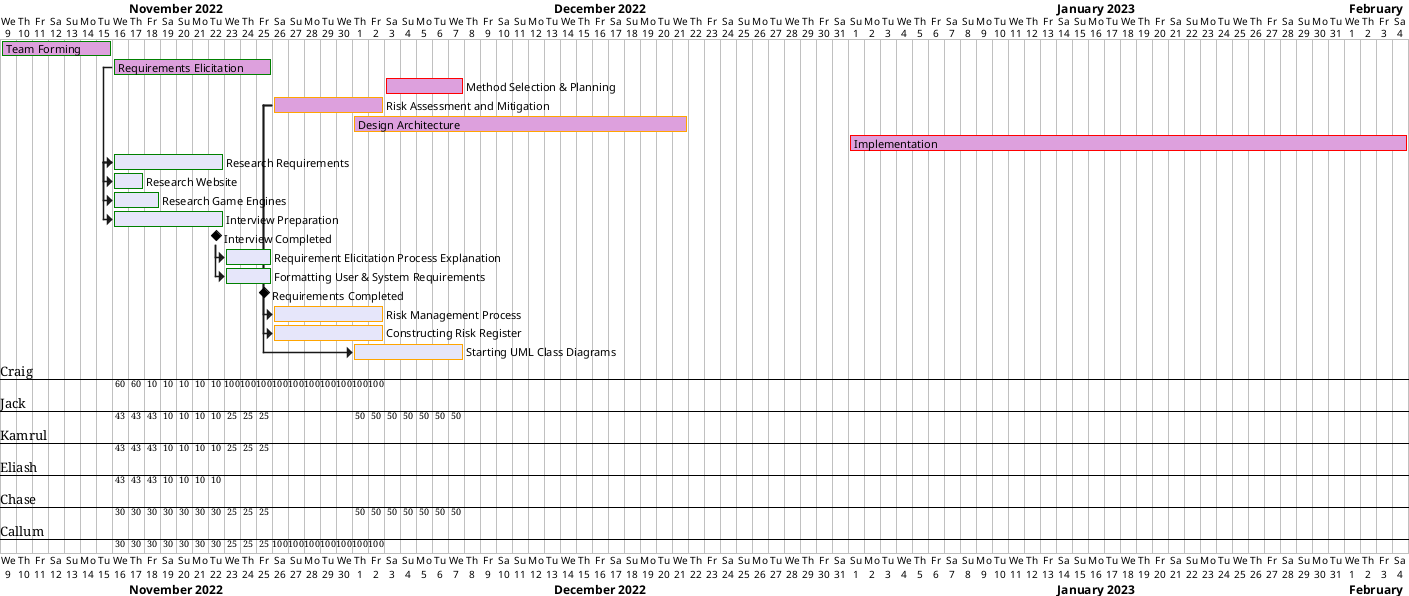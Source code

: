 ' Preview with Alt D
' Date: 01-12-2022
@startgantt
hide ressources names
'Main Goals
[Team Forming] lasts 7 days and is colored in Plum/Green
[Requirements Elicitation] lasts 10 days and is colored in Plum/Green
[Method Selection & Planning] lasts 5 days and is colored in Plum/Red
[Risk Assessment and Mitigation] lasts 7 days and is colored in Plum/Orange
[Design Architecture] lasts 21 days and is colored in Plum/Orange
[Implementation] lasts 35 days and is colored in Plum/Red
Project starts 2022-11-09
[Team Forming] starts 2022-11-09
[Requirements Elicitation] starts 2022-11-16
[Method Selection & Planning] starts 2022-12-03
[Risk Assessment and Mitigation] starts 2022-11-26
[Design Architecture] starts 2022-12-01
[Implementation] starts 2023-01-01

'Requirements
[Research Requirements] lasts 7 days and is colored in Lavender/Green and starts after [Requirements Elicitation]'s start
[Research Website] on {Craig:50%} lasts 1 days and is colored in Lavender/Green and starts after [Research Requirements]'s start
[Research Game Engines] on {Jack:33%}{Kamrul:33%}{Eliash:33%} lasts 2 days and is colored in Lavender/Green and starts after [Research Requirements]'s start
[Interview Preparation] on {Chase:30%}{Callum:30%}{Jack:10%}{Kamrul:10%}{Eliash:10%}{Craig:10%} lasts 7 days and is colored in Lavender/Green and starts after [Research Requirements]’s start
[Interview Completed] happens at [Interview Preparation]’s end

[Requirement Elicitation Process Explanation] on {Craig:100%} lasts 3 days and is colored in Lavender/Green and starts after [Interview Completed]'s end
[Formatting User & System Requirements] on {Callum:25%}{Jack:25%}{Kamrul:25%}{Chase:25%} lasts 3 days and is colored in Lavender/Green and starts after [Interview Completed]'s end
[Requirements Completed] happens at [Formatting User & System Requirements]’s end

'Method Selection & Planning

'Risk Assessment and Mitgation
[Risk Management Process] on {Callum:50%}{Craig:50%} lasts 7 days and is colored in Lavender/Orange and starts after [Risk Assessment and Mitigation]'s start
[Constructing Risk Register] on {Callum:50%}{Craig:50%} lasts 7 days and is colored in Lavender/Orange and starts after [Risk Assessment and Mitigation]'s start

'Architecture
[Starting UML Class Diagrams]  on {Jack:50%}{Chase:50%} lasts 7 days and is colored in Lavender/Orange and starts 5 days after [Risk Assessment and Mitigation]'s start

@endgantt
'[Formatting User & System Requirements] on {Callum, Jack, Kamrul, Chase} lasts 3 days and is colored in Lavender/Orange and starts after [Analyse Requirements & Writeup]'s start